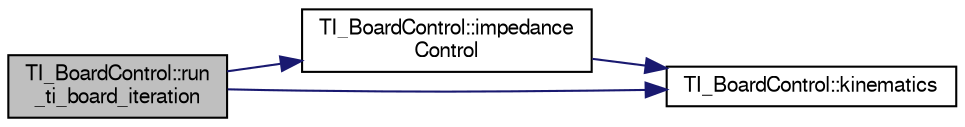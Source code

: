 digraph "TI_BoardControl::run_ti_board_iteration"
{
  edge [fontname="FreeSans",fontsize="10",labelfontname="FreeSans",labelfontsize="10"];
  node [fontname="FreeSans",fontsize="10",shape=record];
  rankdir="LR";
  Node1 [label="TI_BoardControl::run\l_ti_board_iteration",height=0.2,width=0.4,color="black", fillcolor="grey75", style="filled", fontcolor="black"];
  Node1 -> Node2 [color="midnightblue",fontsize="10",style="solid",fontname="FreeSans"];
  Node2 [label="TI_BoardControl::impedance\lControl",height=0.2,width=0.4,color="black", fillcolor="white", style="filled",URL="$d4/d1a/class_t_i___board_control.html#ac277aa7ba325fc90dc9d503c30e9dc8d"];
  Node2 -> Node3 [color="midnightblue",fontsize="10",style="solid",fontname="FreeSans"];
  Node3 [label="TI_BoardControl::kinematics",height=0.2,width=0.4,color="black", fillcolor="white", style="filled",URL="$d4/d1a/class_t_i___board_control.html#a60c3ee3a5069e0007255cadc3df4f6f2"];
  Node1 -> Node3 [color="midnightblue",fontsize="10",style="solid",fontname="FreeSans"];
}
